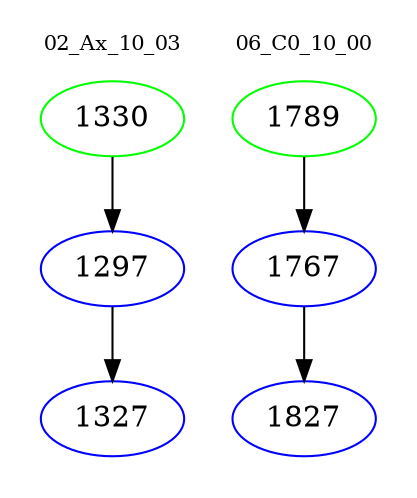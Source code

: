 digraph{
subgraph cluster_0 {
color = white
label = "02_Ax_10_03";
fontsize=10;
T0_1330 [label="1330", color="green"]
T0_1330 -> T0_1297 [color="black"]
T0_1297 [label="1297", color="blue"]
T0_1297 -> T0_1327 [color="black"]
T0_1327 [label="1327", color="blue"]
}
subgraph cluster_1 {
color = white
label = "06_C0_10_00";
fontsize=10;
T1_1789 [label="1789", color="green"]
T1_1789 -> T1_1767 [color="black"]
T1_1767 [label="1767", color="blue"]
T1_1767 -> T1_1827 [color="black"]
T1_1827 [label="1827", color="blue"]
}
}
